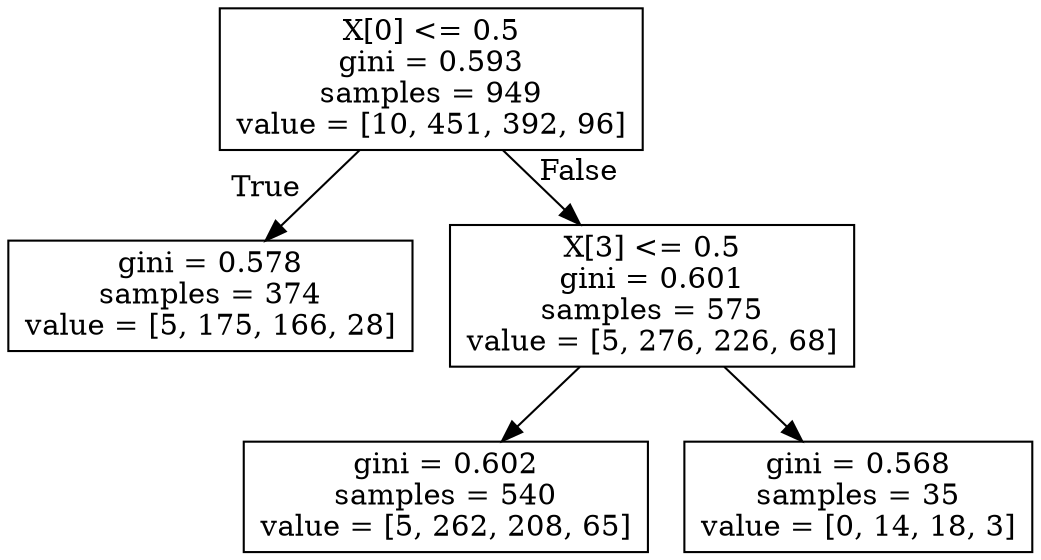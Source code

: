 digraph Tree {
node [shape=box] ;
0 [label="X[0] <= 0.5\ngini = 0.593\nsamples = 949\nvalue = [10, 451, 392, 96]"] ;
1 [label="gini = 0.578\nsamples = 374\nvalue = [5, 175, 166, 28]"] ;
0 -> 1 [labeldistance=2.5, labelangle=45, headlabel="True"] ;
2 [label="X[3] <= 0.5\ngini = 0.601\nsamples = 575\nvalue = [5, 276, 226, 68]"] ;
0 -> 2 [labeldistance=2.5, labelangle=-45, headlabel="False"] ;
3 [label="gini = 0.602\nsamples = 540\nvalue = [5, 262, 208, 65]"] ;
2 -> 3 ;
4 [label="gini = 0.568\nsamples = 35\nvalue = [0, 14, 18, 3]"] ;
2 -> 4 ;
}
